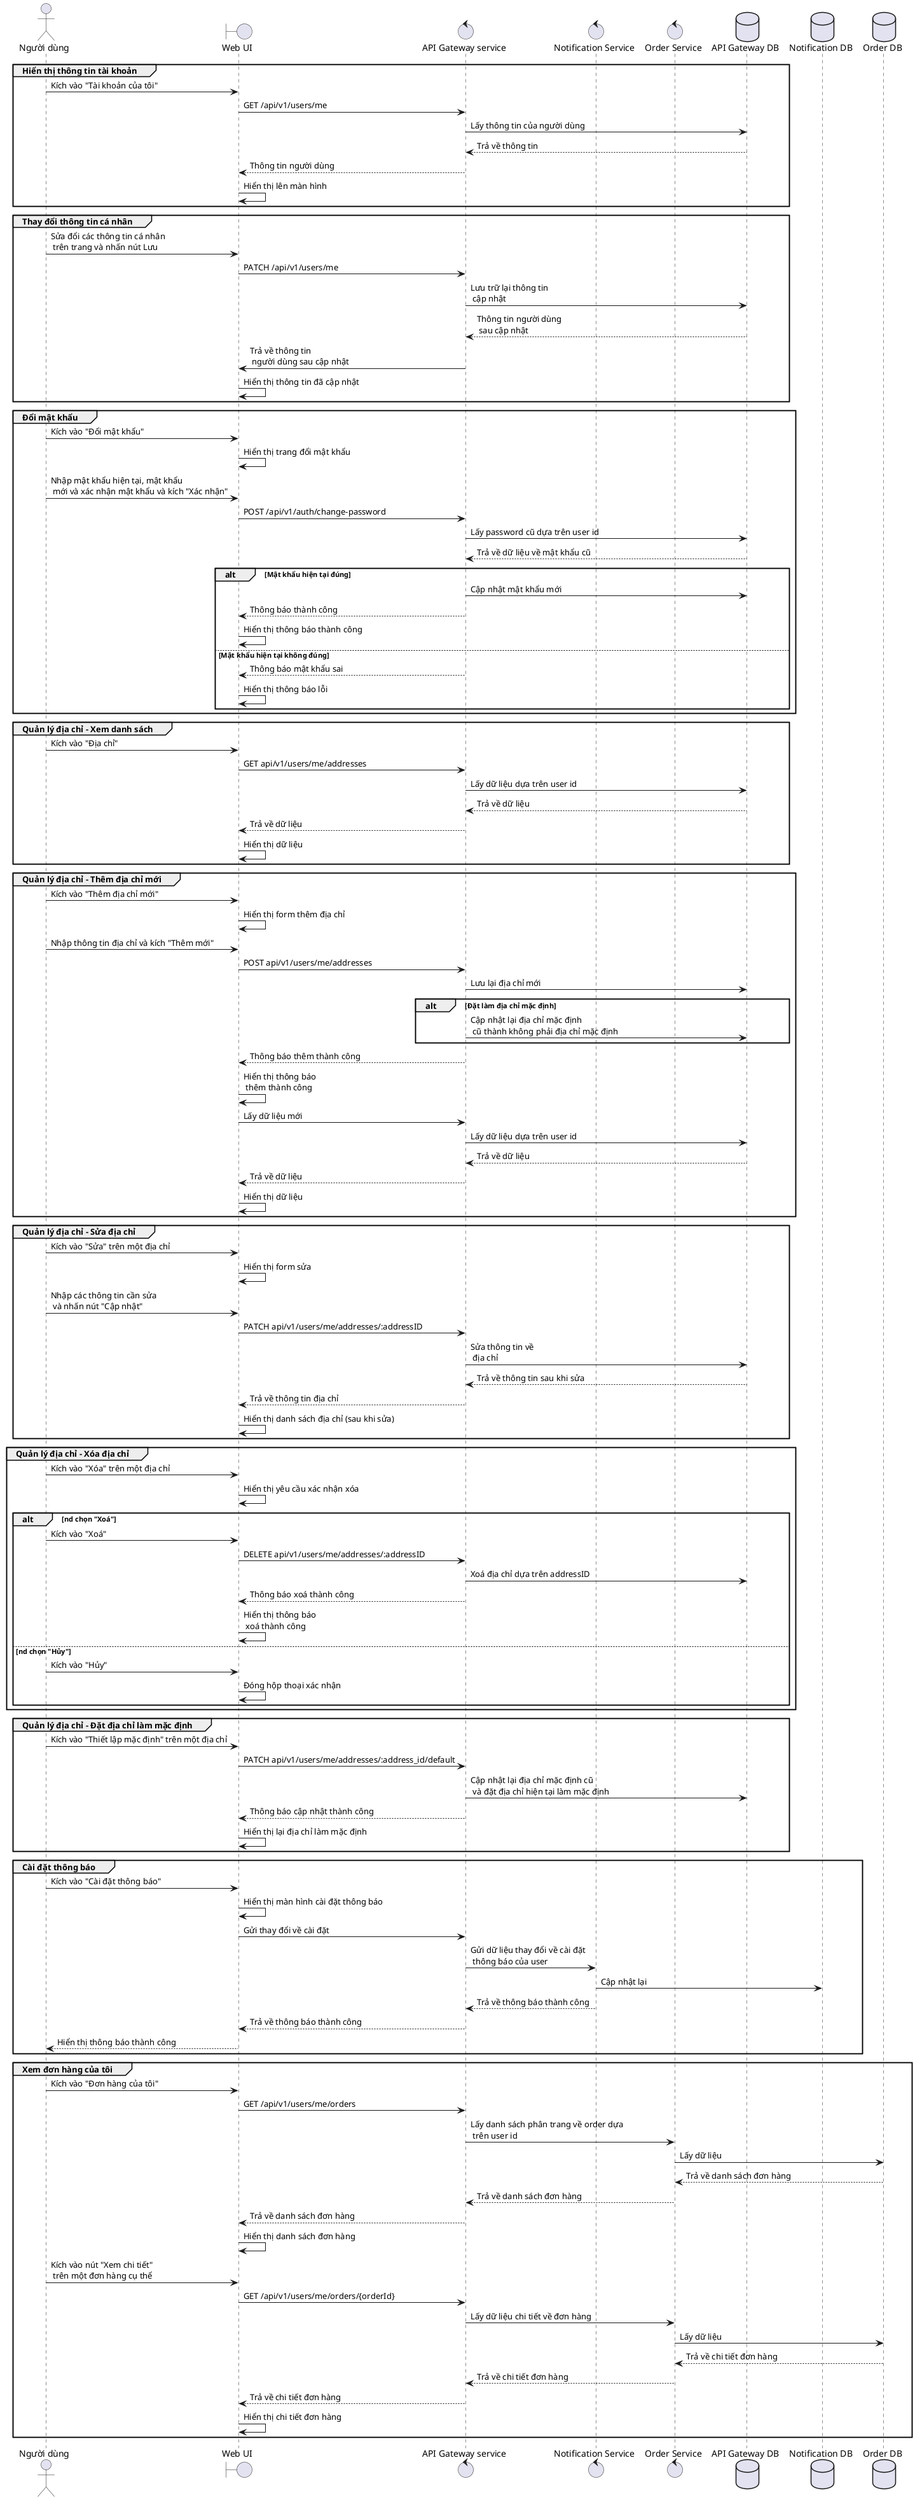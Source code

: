 @startuml Quản lý Tài khoản

actor "Người dùng" as nd

boundary "Web UI" as UI
control "API Gateway service" as Gateway
control "Notification Service" as NotificationService
control "Order Service" as OrderService
database "API Gateway DB" as db
database "Notification DB" as notidb
database "Order DB" as orderdb

' Luồng cơ bản - Hiển thị thông tin tài khoản
group Hiển thị thông tin tài khoản
    nd -> UI: Kích vào "Tài khoản của tôi"
    UI -> Gateway: GET /api/v1/users/me
    Gateway -> db: Lấy thông tin của người dùng
    db --> Gateway: Trả về thông tin
    Gateway --> UI: Thông tin người dùng
    UI -> UI: Hiển thị lên màn hình
end

' Thay đổi thông tin cá nhân
group Thay đổi thông tin cá nhân
    nd -> UI: Sửa đổi các thông tin cá nhân\n trên trang và nhấn nút Lưu
    UI -> Gateway: PATCH /api/v1/users/me
    Gateway -> db: Lưu trữ lại thông tin\n cập nhật
    db --> Gateway: Thông tin người dùng\n sau cập nhật
    Gateway -> UI: Trả về thông tin\n người dùng sau cập nhật
    UI -> UI: Hiển thị thông tin đã cập nhật
end

' Đổi mật khẩu
group Đổi mật khẩu
    nd -> UI: Kích vào "Đổi mật khẩu"
    UI -> UI: Hiển thị trang đổi mật khẩu
    nd -> UI: Nhập mật khẩu hiện tại, mật khẩu\n mới và xác nhận mật khẩu và kích "Xác nhận"
    UI -> Gateway: POST /api/v1/auth/change-password
    Gateway -> db: Lấy password cũ dựa trên user id
    db --> Gateway: Trả về dữ liệu về mật khẩu cũ

    alt Mật khẩu hiện tại đúng
        Gateway -> db: Cập nhật mật khẩu mới
        Gateway --> UI: Thông báo thành công
        UI -> UI: Hiển thị thông báo thành công
    else Mật khẩu hiện tại không đúng
        Gateway --> UI: Thông báo mật khẩu sai
        UI -> UI: Hiển thị thông báo lỗi
    end
end

' Quản lý địa chỉ - Xem danh sách
group Quản lý địa chỉ - Xem danh sách
    nd -> UI: Kích vào "Địa chỉ"
    UI -> Gateway: GET api/v1/users/me/addresses
    Gateway -> db: Lấy dữ liệu dựa trên user id
    db --> Gateway: Trả về dữ liệu
    Gateway --> UI: Trả về dữ liệu
    UI -> UI: Hiển thị dữ liệu
end

' Quản lý địa chỉ - Thêm địa chỉ mới
group Quản lý địa chỉ - Thêm địa chỉ mới
    nd -> UI: Kích vào "Thêm địa chỉ mới"
    UI -> UI: Hiển thị form thêm địa chỉ
    nd -> UI: Nhập thông tin địa chỉ và kích "Thêm mới"
    UI -> Gateway: POST api/v1/users/me/addresses

    Gateway -> db: Lưu lại địa chỉ mới

    alt Đặt làm địa chỉ mặc định
        Gateway -> db: Cập nhật lại địa chỉ mặc định\n cũ thành không phải địa chỉ mặc định
    end

    Gateway --> UI: Thông báo thêm thành công
    UI -> UI: Hiển thị thông báo\n thêm thành công
    UI -> Gateway: Lấy dữ liệu mới
    Gateway -> db: Lấy dữ liệu dựa trên user id
    db --> Gateway: Trả về dữ liệu
    Gateway --> UI: Trả về dữ liệu
    UI -> UI: Hiển thị dữ liệu
end

' Quản lý địa chỉ - Sửa địa chỉ
group Quản lý địa chỉ - Sửa địa chỉ
    nd -> UI: Kích vào "Sửa" trên một địa chỉ
    UI -> UI: Hiển thị form sửa
    nd -> UI: Nhập các thông tin cần sửa\n và nhấn nút "Cập nhật"
    UI -> Gateway: PATCH api/v1/users/me/addresses/:addressID
    Gateway -> db: Sửa thông tin về\n địa chỉ

    db --> Gateway: Trả về thông tin sau khi sửa
    Gateway --> UI: Trả về thông tin địa chỉ
    UI -> UI: Hiển thị danh sách địa chỉ (sau khi sửa)
end

' Quản lý địa chỉ - Xóa địa chỉ
group Quản lý địa chỉ - Xóa địa chỉ
    nd -> UI: Kích vào "Xóa" trên một địa chỉ
    UI -> UI: Hiển thị yêu cầu xác nhận xóa

    alt nd chọn "Xoá"
        nd -> UI: Kích vào "Xoá"
        UI -> Gateway: DELETE api/v1/users/me/addresses/:addressID
        Gateway -> db: Xoá địa chỉ dựa trên addressID
        Gateway --> UI: Thông báo xoá thành công
        UI -> UI: Hiển thị thông báo\n xoá thành công
    else nd chọn "Hủy"
        nd -> UI: Kích vào "Hủy"
        UI -> UI: Đóng hộp thoại xác nhận
    end
end

' Quản lý địa chỉ - Đặt làm mặc định
group Quản lý địa chỉ - Đặt địa chỉ làm mặc định
    nd -> UI: Kích vào "Thiết lập mặc định" trên một địa chỉ
    UI -> Gateway: PATCH api/v1/users/me/addresses/:address_id/default

    Gateway -> db: Cập nhật lại địa chỉ mặc định cũ\n và đặt địa chỉ hiện tại làm mặc định
    Gateway --> UI: Thông báo cập nhật thành công
    UI -> UI: Hiển thị lại địa chỉ làm mặc định
end

' Cài đặt thông báo
group Cài đặt thông báo
    nd -> UI: Kích vào "Cài đặt thông báo"
    UI -> UI: Hiển thị màn hình cài đặt thông báo
    UI -> Gateway: Gửi thay đổi về cài đặt
    Gateway -> NotificationService: Gửi dữ liệu thay đổi về cài đặt\n thông báo của user
    NotificationService -> notidb: Cập nhật lại
    NotificationService --> Gateway: Trả về thông báo thành công
    Gateway --> UI: Trả về thông báo thành công
    UI --> nd: Hiển thị thông báo thành công
end

' Xem đơn hàng của tôi
group Xem đơn hàng của tôi
    nd -> UI: Kích vào "Đơn hàng của tôi"
    UI -> Gateway: GET /api/v1/users/me/orders
    Gateway -> OrderService: Lấy danh sách phân trang về order dựa\n trên user id
    OrderService -> orderdb: Lấy dữ liệu
    orderdb --> OrderService: Trả về danh sách đơn hàng
    OrderService --> Gateway: Trả về danh sách đơn hàng
    Gateway --> UI: Trả về danh sách đơn hàng
    UI -> UI: Hiển thị danh sách đơn hàng

    ' Xem chi tiết đơn hàng
    nd -> UI: Kích vào nút "Xem chi tiết"\n trên một đơn hàng cụ thể
    UI -> Gateway: GET /api/v1/users/me/orders/{orderId}
    Gateway -> OrderService: Lấy dữ liệu chi tiết về đơn hàng
    OrderService -> orderdb: Lấy dữ liệu
    orderdb --> OrderService: Trả về chi tiết đơn hàng
    OrderService --> Gateway: Trả về chi tiết đơn hàng
    Gateway --> UI: Trả về chi tiết đơn hàng
    UI -> UI: Hiển thị chi tiết đơn hàng
end

@enduml